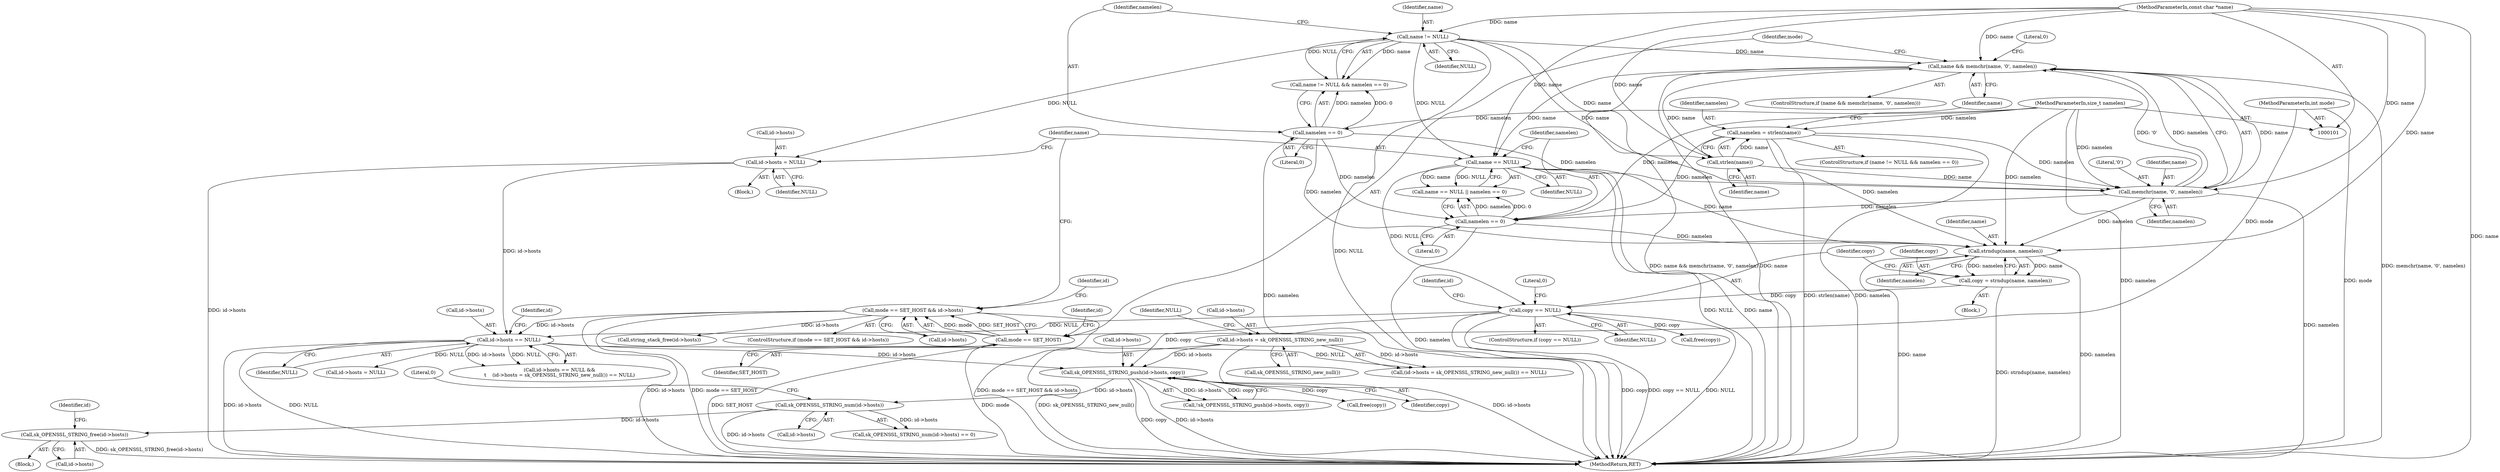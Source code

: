 digraph "0_openbsd_0654414afcce51a16d35d05060190a3ec4618d42@API" {
"1000205" [label="(Call,sk_OPENSSL_STRING_free(id->hosts))"];
"1000199" [label="(Call,sk_OPENSSL_STRING_num(id->hosts))"];
"1000189" [label="(Call,sk_OPENSSL_STRING_push(id->hosts, copy))"];
"1000170" [label="(Call,id->hosts == NULL)"];
"1000130" [label="(Call,mode == SET_HOST && id->hosts)"];
"1000131" [label="(Call,mode == SET_HOST)"];
"1000103" [label="(MethodParameterIn,int mode)"];
"1000142" [label="(Call,id->hosts = NULL)"];
"1000110" [label="(Call,name != NULL)"];
"1000104" [label="(MethodParameterIn,const char *name)"];
"1000163" [label="(Call,copy == NULL)"];
"1000157" [label="(Call,copy = strndup(name, namelen))"];
"1000159" [label="(Call,strndup(name, namelen))"];
"1000149" [label="(Call,name == NULL)"];
"1000121" [label="(Call,name && memchr(name, '\0', namelen))"];
"1000118" [label="(Call,strlen(name))"];
"1000123" [label="(Call,memchr(name, '\0', namelen))"];
"1000116" [label="(Call,namelen = strlen(name))"];
"1000105" [label="(MethodParameterIn,size_t namelen)"];
"1000113" [label="(Call,namelen == 0)"];
"1000152" [label="(Call,namelen == 0)"];
"1000176" [label="(Call,id->hosts = sk_OPENSSL_STRING_new_null())"];
"1000205" [label="(Call,sk_OPENSSL_STRING_free(id->hosts))"];
"1000154" [label="(Literal,0)"];
"1000128" [label="(Literal,0)"];
"1000135" [label="(Identifier,id)"];
"1000142" [label="(Call,id->hosts = NULL)"];
"1000189" [label="(Call,sk_OPENSSL_STRING_push(id->hosts, copy))"];
"1000148" [label="(Call,name == NULL || namelen == 0)"];
"1000195" [label="(Call,free(copy))"];
"1000138" [label="(Call,string_stack_free(id->hosts))"];
"1000190" [label="(Call,id->hosts)"];
"1000193" [label="(Identifier,copy)"];
"1000175" [label="(Call,(id->hosts = sk_OPENSSL_STRING_new_null()) == NULL)"];
"1000110" [label="(Call,name != NULL)"];
"1000112" [label="(Identifier,NULL)"];
"1000176" [label="(Call,id->hosts = sk_OPENSSL_STRING_new_null())"];
"1000119" [label="(Identifier,name)"];
"1000163" [label="(Call,copy == NULL)"];
"1000149" [label="(Call,name == NULL)"];
"1000203" [label="(Literal,0)"];
"1000109" [label="(Call,name != NULL && namelen == 0)"];
"1000117" [label="(Identifier,namelen)"];
"1000169" [label="(Call,id->hosts == NULL &&\n\t    (id->hosts = sk_OPENSSL_STRING_new_null()) == NULL)"];
"1000122" [label="(Identifier,name)"];
"1000211" [label="(Identifier,id)"];
"1000113" [label="(Call,namelen == 0)"];
"1000218" [label="(MethodReturn,RET)"];
"1000174" [label="(Identifier,NULL)"];
"1000120" [label="(ControlStructure,if (name && memchr(name, '\0', namelen)))"];
"1000170" [label="(Call,id->hosts == NULL)"];
"1000206" [label="(Call,id->hosts)"];
"1000171" [label="(Call,id->hosts)"];
"1000152" [label="(Call,namelen == 0)"];
"1000159" [label="(Call,strndup(name, namelen))"];
"1000108" [label="(ControlStructure,if (name != NULL && namelen == 0))"];
"1000140" [label="(Identifier,id)"];
"1000209" [label="(Call,id->hosts = NULL)"];
"1000162" [label="(ControlStructure,if (copy == NULL))"];
"1000200" [label="(Call,id->hosts)"];
"1000178" [label="(Identifier,id)"];
"1000180" [label="(Call,sk_OPENSSL_STRING_new_null())"];
"1000181" [label="(Identifier,NULL)"];
"1000161" [label="(Identifier,namelen)"];
"1000151" [label="(Identifier,NULL)"];
"1000125" [label="(Literal,'\0')"];
"1000177" [label="(Call,id->hosts)"];
"1000131" [label="(Call,mode == SET_HOST)"];
"1000104" [label="(MethodParameterIn,const char *name)"];
"1000204" [label="(Block,)"];
"1000153" [label="(Identifier,namelen)"];
"1000143" [label="(Call,id->hosts)"];
"1000150" [label="(Identifier,name)"];
"1000160" [label="(Identifier,name)"];
"1000116" [label="(Call,namelen = strlen(name))"];
"1000137" [label="(Block,)"];
"1000164" [label="(Identifier,copy)"];
"1000132" [label="(Identifier,mode)"];
"1000118" [label="(Call,strlen(name))"];
"1000165" [label="(Identifier,NULL)"];
"1000115" [label="(Literal,0)"];
"1000199" [label="(Call,sk_OPENSSL_STRING_num(id->hosts))"];
"1000146" [label="(Identifier,NULL)"];
"1000198" [label="(Call,sk_OPENSSL_STRING_num(id->hosts) == 0)"];
"1000121" [label="(Call,name && memchr(name, '\0', namelen))"];
"1000114" [label="(Identifier,namelen)"];
"1000106" [label="(Block,)"];
"1000105" [label="(MethodParameterIn,size_t namelen)"];
"1000123" [label="(Call,memchr(name, '\0', namelen))"];
"1000133" [label="(Identifier,SET_HOST)"];
"1000158" [label="(Identifier,copy)"];
"1000103" [label="(MethodParameterIn,int mode)"];
"1000130" [label="(Call,mode == SET_HOST && id->hosts)"];
"1000124" [label="(Identifier,name)"];
"1000129" [label="(ControlStructure,if (mode == SET_HOST && id->hosts))"];
"1000167" [label="(Literal,0)"];
"1000134" [label="(Call,id->hosts)"];
"1000157" [label="(Call,copy = strndup(name, namelen))"];
"1000183" [label="(Call,free(copy))"];
"1000126" [label="(Identifier,namelen)"];
"1000111" [label="(Identifier,name)"];
"1000188" [label="(Call,!sk_OPENSSL_STRING_push(id->hosts, copy))"];
"1000172" [label="(Identifier,id)"];
"1000205" -> "1000204"  [label="AST: "];
"1000205" -> "1000206"  [label="CFG: "];
"1000206" -> "1000205"  [label="AST: "];
"1000211" -> "1000205"  [label="CFG: "];
"1000205" -> "1000218"  [label="DDG: sk_OPENSSL_STRING_free(id->hosts)"];
"1000199" -> "1000205"  [label="DDG: id->hosts"];
"1000199" -> "1000198"  [label="AST: "];
"1000199" -> "1000200"  [label="CFG: "];
"1000200" -> "1000199"  [label="AST: "];
"1000203" -> "1000199"  [label="CFG: "];
"1000199" -> "1000218"  [label="DDG: id->hosts"];
"1000199" -> "1000198"  [label="DDG: id->hosts"];
"1000189" -> "1000199"  [label="DDG: id->hosts"];
"1000189" -> "1000188"  [label="AST: "];
"1000189" -> "1000193"  [label="CFG: "];
"1000190" -> "1000189"  [label="AST: "];
"1000193" -> "1000189"  [label="AST: "];
"1000188" -> "1000189"  [label="CFG: "];
"1000189" -> "1000218"  [label="DDG: id->hosts"];
"1000189" -> "1000218"  [label="DDG: copy"];
"1000189" -> "1000188"  [label="DDG: id->hosts"];
"1000189" -> "1000188"  [label="DDG: copy"];
"1000170" -> "1000189"  [label="DDG: id->hosts"];
"1000176" -> "1000189"  [label="DDG: id->hosts"];
"1000163" -> "1000189"  [label="DDG: copy"];
"1000189" -> "1000195"  [label="DDG: copy"];
"1000170" -> "1000169"  [label="AST: "];
"1000170" -> "1000174"  [label="CFG: "];
"1000171" -> "1000170"  [label="AST: "];
"1000174" -> "1000170"  [label="AST: "];
"1000178" -> "1000170"  [label="CFG: "];
"1000169" -> "1000170"  [label="CFG: "];
"1000170" -> "1000218"  [label="DDG: id->hosts"];
"1000170" -> "1000218"  [label="DDG: NULL"];
"1000170" -> "1000169"  [label="DDG: id->hosts"];
"1000170" -> "1000169"  [label="DDG: NULL"];
"1000130" -> "1000170"  [label="DDG: id->hosts"];
"1000142" -> "1000170"  [label="DDG: id->hosts"];
"1000163" -> "1000170"  [label="DDG: NULL"];
"1000170" -> "1000175"  [label="DDG: NULL"];
"1000170" -> "1000209"  [label="DDG: NULL"];
"1000130" -> "1000129"  [label="AST: "];
"1000130" -> "1000131"  [label="CFG: "];
"1000130" -> "1000134"  [label="CFG: "];
"1000131" -> "1000130"  [label="AST: "];
"1000134" -> "1000130"  [label="AST: "];
"1000140" -> "1000130"  [label="CFG: "];
"1000150" -> "1000130"  [label="CFG: "];
"1000130" -> "1000218"  [label="DDG: mode == SET_HOST && id->hosts"];
"1000130" -> "1000218"  [label="DDG: id->hosts"];
"1000130" -> "1000218"  [label="DDG: mode == SET_HOST"];
"1000131" -> "1000130"  [label="DDG: mode"];
"1000131" -> "1000130"  [label="DDG: SET_HOST"];
"1000130" -> "1000138"  [label="DDG: id->hosts"];
"1000131" -> "1000133"  [label="CFG: "];
"1000132" -> "1000131"  [label="AST: "];
"1000133" -> "1000131"  [label="AST: "];
"1000135" -> "1000131"  [label="CFG: "];
"1000131" -> "1000218"  [label="DDG: mode"];
"1000131" -> "1000218"  [label="DDG: SET_HOST"];
"1000103" -> "1000131"  [label="DDG: mode"];
"1000103" -> "1000101"  [label="AST: "];
"1000103" -> "1000218"  [label="DDG: mode"];
"1000142" -> "1000137"  [label="AST: "];
"1000142" -> "1000146"  [label="CFG: "];
"1000143" -> "1000142"  [label="AST: "];
"1000146" -> "1000142"  [label="AST: "];
"1000150" -> "1000142"  [label="CFG: "];
"1000142" -> "1000218"  [label="DDG: id->hosts"];
"1000110" -> "1000142"  [label="DDG: NULL"];
"1000110" -> "1000109"  [label="AST: "];
"1000110" -> "1000112"  [label="CFG: "];
"1000111" -> "1000110"  [label="AST: "];
"1000112" -> "1000110"  [label="AST: "];
"1000114" -> "1000110"  [label="CFG: "];
"1000109" -> "1000110"  [label="CFG: "];
"1000110" -> "1000218"  [label="DDG: NULL"];
"1000110" -> "1000109"  [label="DDG: name"];
"1000110" -> "1000109"  [label="DDG: NULL"];
"1000104" -> "1000110"  [label="DDG: name"];
"1000110" -> "1000118"  [label="DDG: name"];
"1000110" -> "1000121"  [label="DDG: name"];
"1000110" -> "1000123"  [label="DDG: name"];
"1000110" -> "1000149"  [label="DDG: NULL"];
"1000104" -> "1000101"  [label="AST: "];
"1000104" -> "1000218"  [label="DDG: name"];
"1000104" -> "1000118"  [label="DDG: name"];
"1000104" -> "1000121"  [label="DDG: name"];
"1000104" -> "1000123"  [label="DDG: name"];
"1000104" -> "1000149"  [label="DDG: name"];
"1000104" -> "1000159"  [label="DDG: name"];
"1000163" -> "1000162"  [label="AST: "];
"1000163" -> "1000165"  [label="CFG: "];
"1000164" -> "1000163"  [label="AST: "];
"1000165" -> "1000163"  [label="AST: "];
"1000167" -> "1000163"  [label="CFG: "];
"1000172" -> "1000163"  [label="CFG: "];
"1000163" -> "1000218"  [label="DDG: copy"];
"1000163" -> "1000218"  [label="DDG: copy == NULL"];
"1000163" -> "1000218"  [label="DDG: NULL"];
"1000157" -> "1000163"  [label="DDG: copy"];
"1000149" -> "1000163"  [label="DDG: NULL"];
"1000163" -> "1000183"  [label="DDG: copy"];
"1000157" -> "1000106"  [label="AST: "];
"1000157" -> "1000159"  [label="CFG: "];
"1000158" -> "1000157"  [label="AST: "];
"1000159" -> "1000157"  [label="AST: "];
"1000164" -> "1000157"  [label="CFG: "];
"1000157" -> "1000218"  [label="DDG: strndup(name, namelen)"];
"1000159" -> "1000157"  [label="DDG: name"];
"1000159" -> "1000157"  [label="DDG: namelen"];
"1000159" -> "1000161"  [label="CFG: "];
"1000160" -> "1000159"  [label="AST: "];
"1000161" -> "1000159"  [label="AST: "];
"1000159" -> "1000218"  [label="DDG: name"];
"1000159" -> "1000218"  [label="DDG: namelen"];
"1000149" -> "1000159"  [label="DDG: name"];
"1000116" -> "1000159"  [label="DDG: namelen"];
"1000123" -> "1000159"  [label="DDG: namelen"];
"1000113" -> "1000159"  [label="DDG: namelen"];
"1000152" -> "1000159"  [label="DDG: namelen"];
"1000105" -> "1000159"  [label="DDG: namelen"];
"1000149" -> "1000148"  [label="AST: "];
"1000149" -> "1000151"  [label="CFG: "];
"1000150" -> "1000149"  [label="AST: "];
"1000151" -> "1000149"  [label="AST: "];
"1000153" -> "1000149"  [label="CFG: "];
"1000148" -> "1000149"  [label="CFG: "];
"1000149" -> "1000218"  [label="DDG: NULL"];
"1000149" -> "1000218"  [label="DDG: name"];
"1000149" -> "1000148"  [label="DDG: name"];
"1000149" -> "1000148"  [label="DDG: NULL"];
"1000121" -> "1000149"  [label="DDG: name"];
"1000121" -> "1000120"  [label="AST: "];
"1000121" -> "1000122"  [label="CFG: "];
"1000121" -> "1000123"  [label="CFG: "];
"1000122" -> "1000121"  [label="AST: "];
"1000123" -> "1000121"  [label="AST: "];
"1000128" -> "1000121"  [label="CFG: "];
"1000132" -> "1000121"  [label="CFG: "];
"1000121" -> "1000218"  [label="DDG: memchr(name, '\0', namelen)"];
"1000121" -> "1000218"  [label="DDG: name && memchr(name, '\0', namelen)"];
"1000121" -> "1000218"  [label="DDG: name"];
"1000118" -> "1000121"  [label="DDG: name"];
"1000123" -> "1000121"  [label="DDG: name"];
"1000123" -> "1000121"  [label="DDG: '\0'"];
"1000123" -> "1000121"  [label="DDG: namelen"];
"1000118" -> "1000116"  [label="AST: "];
"1000118" -> "1000119"  [label="CFG: "];
"1000119" -> "1000118"  [label="AST: "];
"1000116" -> "1000118"  [label="CFG: "];
"1000118" -> "1000116"  [label="DDG: name"];
"1000118" -> "1000123"  [label="DDG: name"];
"1000123" -> "1000126"  [label="CFG: "];
"1000124" -> "1000123"  [label="AST: "];
"1000125" -> "1000123"  [label="AST: "];
"1000126" -> "1000123"  [label="AST: "];
"1000123" -> "1000218"  [label="DDG: namelen"];
"1000116" -> "1000123"  [label="DDG: namelen"];
"1000113" -> "1000123"  [label="DDG: namelen"];
"1000105" -> "1000123"  [label="DDG: namelen"];
"1000123" -> "1000152"  [label="DDG: namelen"];
"1000116" -> "1000108"  [label="AST: "];
"1000117" -> "1000116"  [label="AST: "];
"1000122" -> "1000116"  [label="CFG: "];
"1000116" -> "1000218"  [label="DDG: strlen(name)"];
"1000116" -> "1000218"  [label="DDG: namelen"];
"1000105" -> "1000116"  [label="DDG: namelen"];
"1000116" -> "1000152"  [label="DDG: namelen"];
"1000105" -> "1000101"  [label="AST: "];
"1000105" -> "1000218"  [label="DDG: namelen"];
"1000105" -> "1000113"  [label="DDG: namelen"];
"1000105" -> "1000152"  [label="DDG: namelen"];
"1000113" -> "1000109"  [label="AST: "];
"1000113" -> "1000115"  [label="CFG: "];
"1000114" -> "1000113"  [label="AST: "];
"1000115" -> "1000113"  [label="AST: "];
"1000109" -> "1000113"  [label="CFG: "];
"1000113" -> "1000218"  [label="DDG: namelen"];
"1000113" -> "1000109"  [label="DDG: namelen"];
"1000113" -> "1000109"  [label="DDG: 0"];
"1000113" -> "1000152"  [label="DDG: namelen"];
"1000152" -> "1000148"  [label="AST: "];
"1000152" -> "1000154"  [label="CFG: "];
"1000153" -> "1000152"  [label="AST: "];
"1000154" -> "1000152"  [label="AST: "];
"1000148" -> "1000152"  [label="CFG: "];
"1000152" -> "1000218"  [label="DDG: namelen"];
"1000152" -> "1000148"  [label="DDG: namelen"];
"1000152" -> "1000148"  [label="DDG: 0"];
"1000176" -> "1000175"  [label="AST: "];
"1000176" -> "1000180"  [label="CFG: "];
"1000177" -> "1000176"  [label="AST: "];
"1000180" -> "1000176"  [label="AST: "];
"1000181" -> "1000176"  [label="CFG: "];
"1000176" -> "1000218"  [label="DDG: sk_OPENSSL_STRING_new_null()"];
"1000176" -> "1000218"  [label="DDG: id->hosts"];
"1000176" -> "1000175"  [label="DDG: id->hosts"];
}
